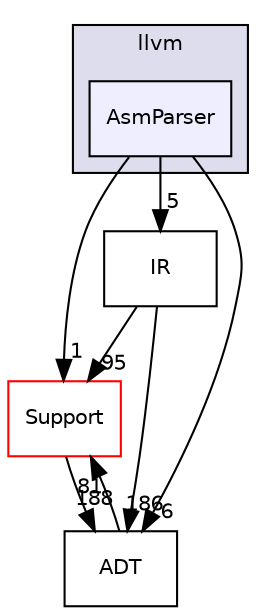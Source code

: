 digraph "include/llvm/AsmParser" {
  bgcolor=transparent;
  compound=true
  node [ fontsize="10", fontname="Helvetica"];
  edge [ labelfontsize="10", labelfontname="Helvetica"];
  subgraph clusterdir_dcde91663b8816e1e2311938ccd8f690 {
    graph [ bgcolor="#ddddee", pencolor="black", label="llvm" fontname="Helvetica", fontsize="10", URL="dir_dcde91663b8816e1e2311938ccd8f690.html"]
  dir_6a11fb5ef5520ecb24b3b2e1d7c8aff5 [shape=box, label="AsmParser", style="filled", fillcolor="#eeeeff", pencolor="black", URL="dir_6a11fb5ef5520ecb24b3b2e1d7c8aff5.html"];
  }
  dir_c3e93f23a4a31c717998b98ce143b7c0 [shape=box label="IR" URL="dir_c3e93f23a4a31c717998b98ce143b7c0.html"];
  dir_ae1e398ac700924fa434b51c248a5531 [shape=box label="Support" color="red" URL="dir_ae1e398ac700924fa434b51c248a5531.html"];
  dir_32453792af2ba70c54e3ccae3a790d1b [shape=box label="ADT" URL="dir_32453792af2ba70c54e3ccae3a790d1b.html"];
  dir_6a11fb5ef5520ecb24b3b2e1d7c8aff5->dir_c3e93f23a4a31c717998b98ce143b7c0 [headlabel="5", labeldistance=1.5 headhref="dir_000018_000010.html"];
  dir_6a11fb5ef5520ecb24b3b2e1d7c8aff5->dir_ae1e398ac700924fa434b51c248a5531 [headlabel="1", labeldistance=1.5 headhref="dir_000018_000011.html"];
  dir_6a11fb5ef5520ecb24b3b2e1d7c8aff5->dir_32453792af2ba70c54e3ccae3a790d1b [headlabel="6", labeldistance=1.5 headhref="dir_000018_000007.html"];
  dir_c3e93f23a4a31c717998b98ce143b7c0->dir_ae1e398ac700924fa434b51c248a5531 [headlabel="95", labeldistance=1.5 headhref="dir_000010_000011.html"];
  dir_c3e93f23a4a31c717998b98ce143b7c0->dir_32453792af2ba70c54e3ccae3a790d1b [headlabel="186", labeldistance=1.5 headhref="dir_000010_000007.html"];
  dir_ae1e398ac700924fa434b51c248a5531->dir_32453792af2ba70c54e3ccae3a790d1b [headlabel="188", labeldistance=1.5 headhref="dir_000011_000007.html"];
  dir_32453792af2ba70c54e3ccae3a790d1b->dir_ae1e398ac700924fa434b51c248a5531 [headlabel="81", labeldistance=1.5 headhref="dir_000007_000011.html"];
}
